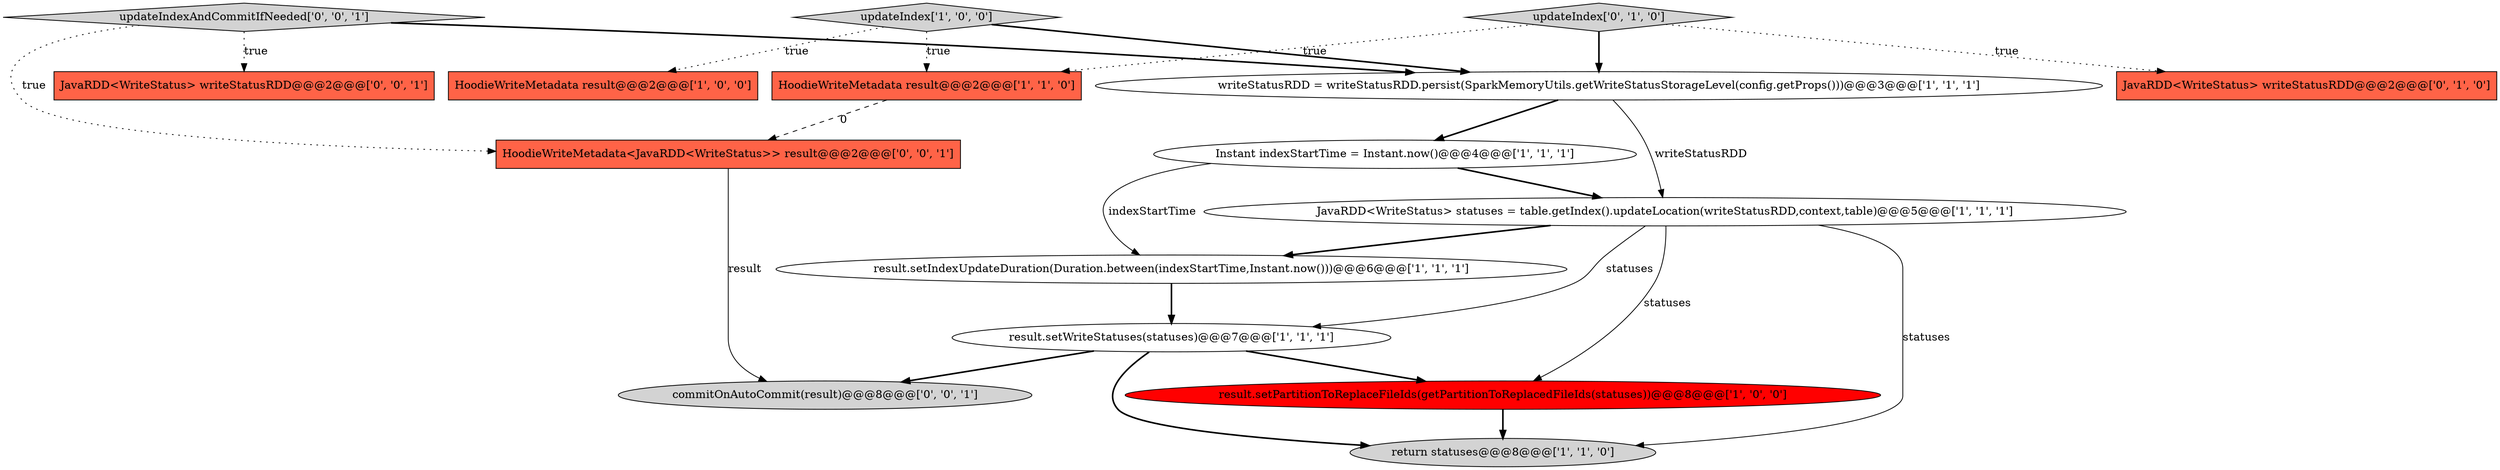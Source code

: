 digraph {
7 [style = filled, label = "Instant indexStartTime = Instant.now()@@@4@@@['1', '1', '1']", fillcolor = white, shape = ellipse image = "AAA0AAABBB1BBB"];
13 [style = filled, label = "updateIndexAndCommitIfNeeded['0', '0', '1']", fillcolor = lightgray, shape = diamond image = "AAA0AAABBB3BBB"];
1 [style = filled, label = "HoodieWriteMetadata result@@@2@@@['1', '0', '0']", fillcolor = tomato, shape = box image = "AAA0AAABBB1BBB"];
12 [style = filled, label = "JavaRDD<WriteStatus> writeStatusRDD@@@2@@@['0', '0', '1']", fillcolor = tomato, shape = box image = "AAA0AAABBB3BBB"];
0 [style = filled, label = "updateIndex['1', '0', '0']", fillcolor = lightgray, shape = diamond image = "AAA0AAABBB1BBB"];
8 [style = filled, label = "return statuses@@@8@@@['1', '1', '0']", fillcolor = lightgray, shape = ellipse image = "AAA0AAABBB1BBB"];
15 [style = filled, label = "commitOnAutoCommit(result)@@@8@@@['0', '0', '1']", fillcolor = lightgray, shape = ellipse image = "AAA0AAABBB3BBB"];
9 [style = filled, label = "JavaRDD<WriteStatus> statuses = table.getIndex().updateLocation(writeStatusRDD,context,table)@@@5@@@['1', '1', '1']", fillcolor = white, shape = ellipse image = "AAA0AAABBB1BBB"];
14 [style = filled, label = "HoodieWriteMetadata<JavaRDD<WriteStatus>> result@@@2@@@['0', '0', '1']", fillcolor = tomato, shape = box image = "AAA0AAABBB3BBB"];
10 [style = filled, label = "JavaRDD<WriteStatus> writeStatusRDD@@@2@@@['0', '1', '0']", fillcolor = tomato, shape = box image = "AAA0AAABBB2BBB"];
3 [style = filled, label = "writeStatusRDD = writeStatusRDD.persist(SparkMemoryUtils.getWriteStatusStorageLevel(config.getProps()))@@@3@@@['1', '1', '1']", fillcolor = white, shape = ellipse image = "AAA0AAABBB1BBB"];
6 [style = filled, label = "result.setWriteStatuses(statuses)@@@7@@@['1', '1', '1']", fillcolor = white, shape = ellipse image = "AAA0AAABBB1BBB"];
11 [style = filled, label = "updateIndex['0', '1', '0']", fillcolor = lightgray, shape = diamond image = "AAA0AAABBB2BBB"];
2 [style = filled, label = "result.setPartitionToReplaceFileIds(getPartitionToReplacedFileIds(statuses))@@@8@@@['1', '0', '0']", fillcolor = red, shape = ellipse image = "AAA1AAABBB1BBB"];
4 [style = filled, label = "result.setIndexUpdateDuration(Duration.between(indexStartTime,Instant.now()))@@@6@@@['1', '1', '1']", fillcolor = white, shape = ellipse image = "AAA0AAABBB1BBB"];
5 [style = filled, label = "HoodieWriteMetadata result@@@2@@@['1', '1', '0']", fillcolor = tomato, shape = box image = "AAA0AAABBB1BBB"];
0->3 [style = bold, label=""];
5->14 [style = dashed, label="0"];
0->5 [style = dotted, label="true"];
7->4 [style = solid, label="indexStartTime"];
13->12 [style = dotted, label="true"];
4->6 [style = bold, label=""];
14->15 [style = solid, label="result"];
9->2 [style = solid, label="statuses"];
11->10 [style = dotted, label="true"];
3->9 [style = solid, label="writeStatusRDD"];
9->4 [style = bold, label=""];
11->5 [style = dotted, label="true"];
6->15 [style = bold, label=""];
6->2 [style = bold, label=""];
7->9 [style = bold, label=""];
13->3 [style = bold, label=""];
3->7 [style = bold, label=""];
11->3 [style = bold, label=""];
6->8 [style = bold, label=""];
9->6 [style = solid, label="statuses"];
13->14 [style = dotted, label="true"];
9->8 [style = solid, label="statuses"];
2->8 [style = bold, label=""];
0->1 [style = dotted, label="true"];
}
